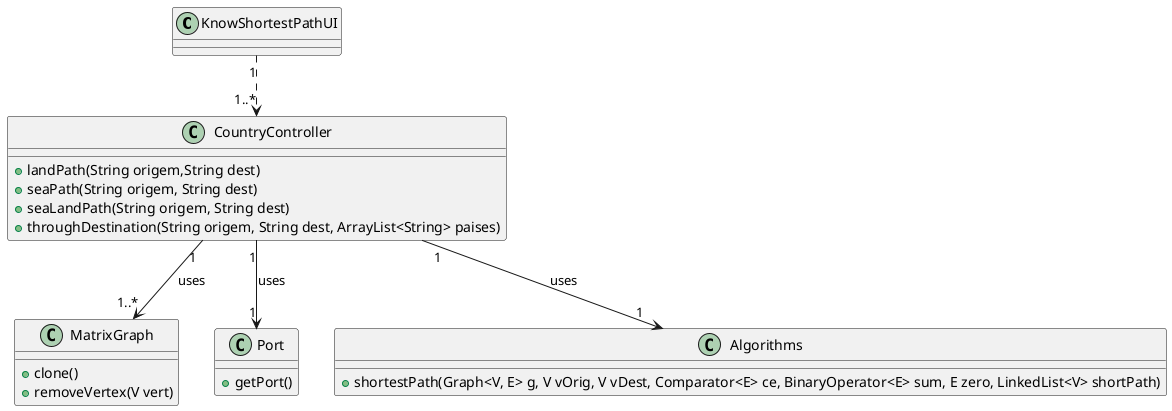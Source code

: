 @startuml
'https://plantuml.com/sequence-diagram



class KnowShortestPathUI {
}

class CountryController {
+landPath(String origem,String dest)
+seaPath(String origem, String dest)
+seaLandPath(String origem, String dest)
+throughDestination(String origem, String dest, ArrayList<String> paises)
}

class MatrixGraph {
+clone()
+removeVertex(V vert)
}

class Port {
+getPort()
}

class Algorithms {
+shortestPath(Graph<V, E> g, V vOrig, V vDest, Comparator<E> ce, BinaryOperator<E> sum, E zero, LinkedList<V> shortPath)
}

KnowShortestPathUI"1" ..>"1..*" CountryController
CountryController "1" --> "1..*" MatrixGraph : uses
CountryController "1" --> "1" Algorithms : uses
CountryController "1" --> "1" Port : uses


@enduml